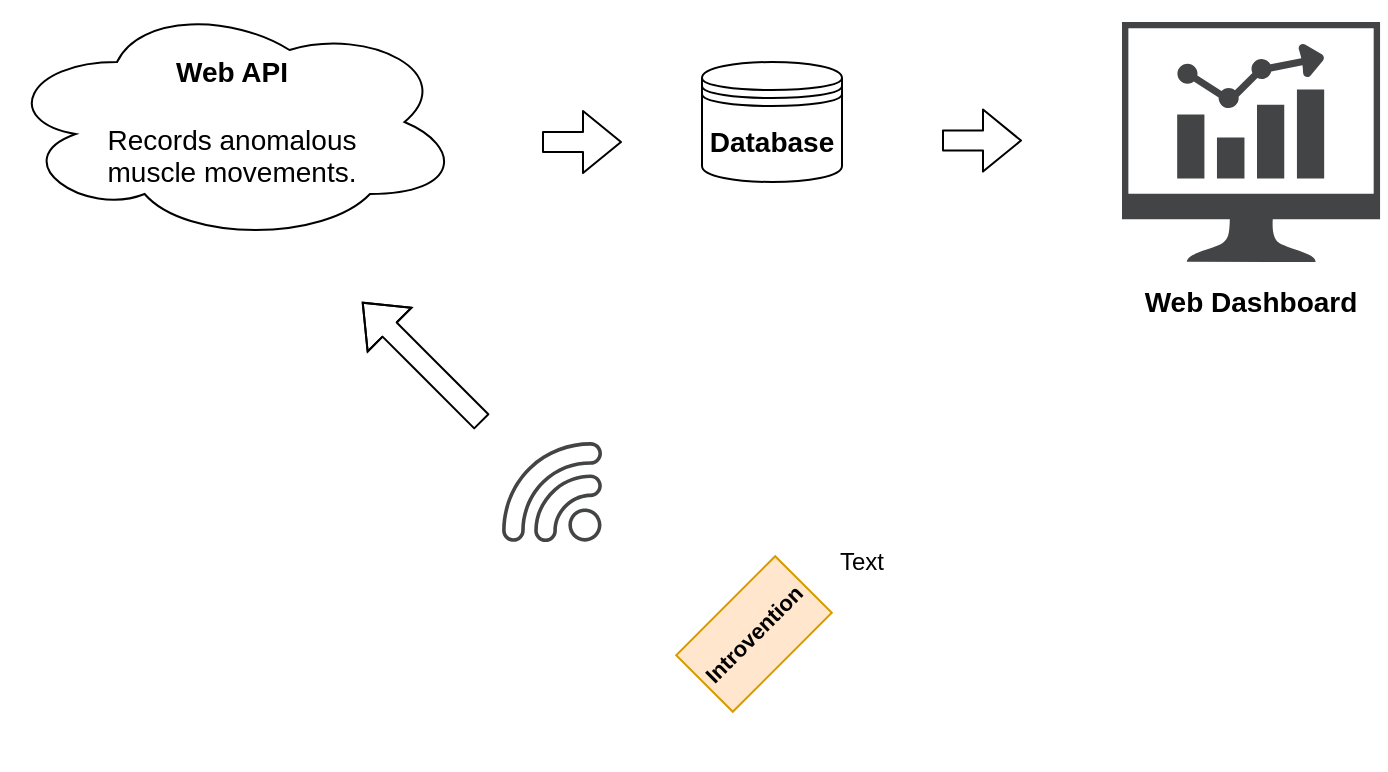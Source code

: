 <mxfile version="14.8.0" type="device"><diagram id="ZUfDzzMloajj-vWB6DlW" name="Page-1"><mxGraphModel dx="1351" dy="844" grid="1" gridSize="10" guides="1" tooltips="1" connect="1" arrows="1" fold="1" page="1" pageScale="1" pageWidth="1100" pageHeight="850" math="0" shadow="0"><root><mxCell id="0"/><mxCell id="1" parent="0"/><mxCell id="RqM3pEQtH6k5G3UfP-Hm-5" value="" style="group" vertex="1" connectable="0" parent="1"><mxGeometry x="461" y="336" width="178" height="178" as="geometry"/></mxCell><mxCell id="RqM3pEQtH6k5G3UfP-Hm-1" value="" style="shape=image;html=1;verticalAlign=top;verticalLabelPosition=bottom;labelBackgroundColor=#ffffff;imageAspect=0;aspect=fixed;image=https://cdn0.iconfinder.com/data/icons/outline-icons/320/Hand-128.png" vertex="1" parent="RqM3pEQtH6k5G3UfP-Hm-5"><mxGeometry width="178" height="178" as="geometry"/></mxCell><mxCell id="RqM3pEQtH6k5G3UfP-Hm-2" value="" style="rounded=0;whiteSpace=wrap;html=1;rotation=-45;fillColor=#ffe6cc;strokeColor=#d79b00;" vertex="1" parent="RqM3pEQtH6k5G3UfP-Hm-5"><mxGeometry x="30" y="90" width="70" height="40" as="geometry"/></mxCell><mxCell id="RqM3pEQtH6k5G3UfP-Hm-3" value="&lt;b&gt;&lt;font style=&quot;font-size: 11px&quot;&gt;Introvention&lt;/font&gt;&lt;/b&gt;" style="text;html=1;strokeColor=none;fillColor=none;align=center;verticalAlign=middle;whiteSpace=wrap;rounded=0;rotation=-45;" vertex="1" parent="RqM3pEQtH6k5G3UfP-Hm-5"><mxGeometry x="45" y="100" width="40" height="20" as="geometry"/></mxCell><mxCell id="RqM3pEQtH6k5G3UfP-Hm-6" value="" style="pointerEvents=1;shadow=0;dashed=0;html=1;strokeColor=none;fillColor=#434445;aspect=fixed;labelPosition=center;verticalLabelPosition=bottom;verticalAlign=top;align=center;outlineConnect=0;shape=mxgraph.vvd.wi_fi;direction=north;" vertex="1" parent="1"><mxGeometry x="400" y="350" width="50" height="50" as="geometry"/></mxCell><mxCell id="RqM3pEQtH6k5G3UfP-Hm-8" value="&lt;span style=&quot;font-size: 14px&quot;&gt;&lt;font style=&quot;font-size: 14px&quot;&gt;&lt;b&gt;Web API&lt;/b&gt;&lt;br&gt;&lt;br&gt;Records anomalous&lt;br&gt;muscle movements.&lt;br&gt;&lt;/font&gt;&lt;/span&gt;" style="ellipse;shape=cloud;whiteSpace=wrap;html=1;" vertex="1" parent="1"><mxGeometry x="150" y="130" width="230" height="120" as="geometry"/></mxCell><mxCell id="RqM3pEQtH6k5G3UfP-Hm-10" value="" style="shape=flexArrow;endArrow=classic;html=1;" edge="1" parent="1"><mxGeometry width="50" height="50" relative="1" as="geometry"><mxPoint x="390" y="340" as="sourcePoint"/><mxPoint x="330" y="280" as="targetPoint"/><Array as="points"><mxPoint x="360" y="310"/></Array></mxGeometry></mxCell><mxCell id="RqM3pEQtH6k5G3UfP-Hm-12" value="Text" style="text;html=1;strokeColor=none;fillColor=none;align=center;verticalAlign=middle;whiteSpace=wrap;rounded=0;" vertex="1" parent="1"><mxGeometry x="560" y="400" width="40" height="20" as="geometry"/></mxCell><mxCell id="RqM3pEQtH6k5G3UfP-Hm-14" value="" style="pointerEvents=1;shadow=0;dashed=0;html=1;strokeColor=none;fillColor=#434445;aspect=fixed;labelPosition=center;verticalLabelPosition=bottom;verticalAlign=top;align=center;outlineConnect=0;shape=mxgraph.vvd.nsx_dashboard;" vertex="1" parent="1"><mxGeometry x="710" y="140" width="129.03" height="120" as="geometry"/></mxCell><mxCell id="RqM3pEQtH6k5G3UfP-Hm-15" value="&lt;b&gt;&lt;font style=&quot;font-size: 14px&quot;&gt;Database&lt;/font&gt;&lt;/b&gt;" style="shape=datastore;whiteSpace=wrap;html=1;" vertex="1" parent="1"><mxGeometry x="500" y="160" width="70" height="60" as="geometry"/></mxCell><mxCell id="RqM3pEQtH6k5G3UfP-Hm-16" value="" style="shape=flexArrow;endArrow=classic;html=1;" edge="1" parent="1"><mxGeometry width="50" height="50" relative="1" as="geometry"><mxPoint x="420" y="200" as="sourcePoint"/><mxPoint x="460" y="200" as="targetPoint"/></mxGeometry></mxCell><mxCell id="RqM3pEQtH6k5G3UfP-Hm-18" value="" style="shape=flexArrow;endArrow=classic;html=1;" edge="1" parent="1"><mxGeometry width="50" height="50" relative="1" as="geometry"><mxPoint x="620.0" y="199.29" as="sourcePoint"/><mxPoint x="660.0" y="199.29" as="targetPoint"/></mxGeometry></mxCell><mxCell id="RqM3pEQtH6k5G3UfP-Hm-24" value="&lt;b&gt;&lt;font style=&quot;font-size: 14px&quot;&gt;Web Dashboard&lt;/font&gt;&lt;/b&gt;" style="text;html=1;strokeColor=none;fillColor=none;align=center;verticalAlign=middle;whiteSpace=wrap;rounded=0;" vertex="1" parent="1"><mxGeometry x="707.26" y="260" width="134.51" height="40" as="geometry"/></mxCell></root></mxGraphModel></diagram></mxfile>